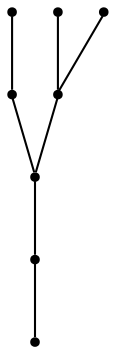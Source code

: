 graph {
  node [shape=point,comment="{\"directed\":false,\"doi\":\"10.1007/978-3-540-70904-6_11\",\"figure\":\"1 (1)\"}"]

  v0 [pos="1050.9329941860465,296.0624694824219"]
  v1 [pos="1004.0492732558139,486.6874694824219"]
  v2 [pos="946.7469476744186,408.5624694824218"]
  v3 [pos="946.7469476744186,452.3124694824219"]
  v4 [pos="946.7469476744186,564.8124694824219"]
  v5 [pos="881.109738372093,374.1874694824218"]
  v6 [pos="815.4725290697675,524.1874694824219"]
  v7 [pos="774.8399709302325,336.6874694824219"]

  v0 -- v1 [id="-1",pos="1050.9329941860465,296.0624694824219 1004.0492732558139,486.6874694824219 1004.0492732558139,486.6874694824219 1004.0492732558139,486.6874694824219"]
  v7 -- v3 [id="-18",pos="774.8399709302325,336.6874694824219 946.7469476744186,452.3124694824219 946.7469476744186,452.3124694824219 946.7469476744186,452.3124694824219"]
  v5 -- v6 [id="-19",pos="881.109738372093,374.1874694824218 815.4725290697675,524.1874694824219 815.4725290697675,524.1874694824219 815.4725290697675,524.1874694824219"]
  v2 -- v5 [id="-20",pos="946.7469476744186,408.5624694824218 881.109738372093,374.1874694824218 881.109738372093,374.1874694824218 881.109738372093,374.1874694824218"]
  v4 -- v3 [id="-21",pos="946.7469476744186,564.8124694824219 946.7469476744186,452.3124694824219 946.7469476744186,452.3124694824219 946.7469476744186,452.3124694824219"]
  v3 -- v2 [id="-22",pos="946.7469476744186,452.3124694824219 946.7469476744186,408.5624694824218 946.7469476744186,408.5624694824218 946.7469476744186,408.5624694824218"]
  v1 -- v2 [id="-23",pos="1004.0492732558139,486.6874694824219 946.7469476744186,408.5624694824218 946.7469476744186,408.5624694824218 946.7469476744186,408.5624694824218"]
}